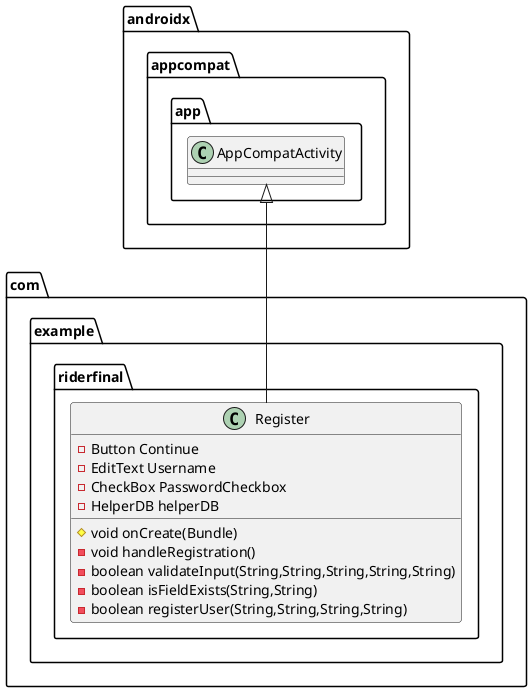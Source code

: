 @startuml
class com.example.riderfinal.Register {
- Button Continue
- EditText Username
- CheckBox PasswordCheckbox
- HelperDB helperDB
# void onCreate(Bundle)
- void handleRegistration()
- boolean validateInput(String,String,String,String,String)
- boolean isFieldExists(String,String)
- boolean registerUser(String,String,String,String)
}




androidx.appcompat.app.AppCompatActivity <|-- com.example.riderfinal.Register
@enduml